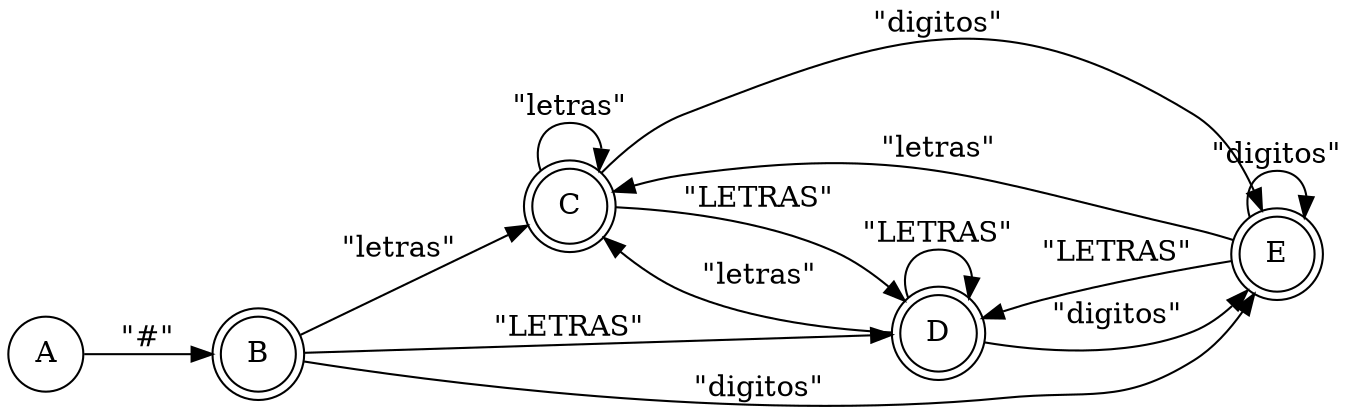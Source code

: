 digraph G { 
size ="30";
rankdir=LR;
A [shape="circle"] ;
B [shape="doublecircle"];
C [shape="doublecircle"];
D [shape="doublecircle"];
E [shape="doublecircle"];
A -> B [label="\"#\""];
B -> C [label="\"letras\""];
B -> D [label="\"LETRAS\""];
B -> E [label="\"digitos\""];
C -> C [label="\"letras\""];
C -> D [label="\"LETRAS\""];
C -> E [label="\"digitos\""];
D -> C [label="\"letras\""];
D -> D [label="\"LETRAS\""];
D -> E [label="\"digitos\""];
E -> C [label="\"letras\""];
E -> D [label="\"LETRAS\""];
E -> E [label="\"digitos\""];
}